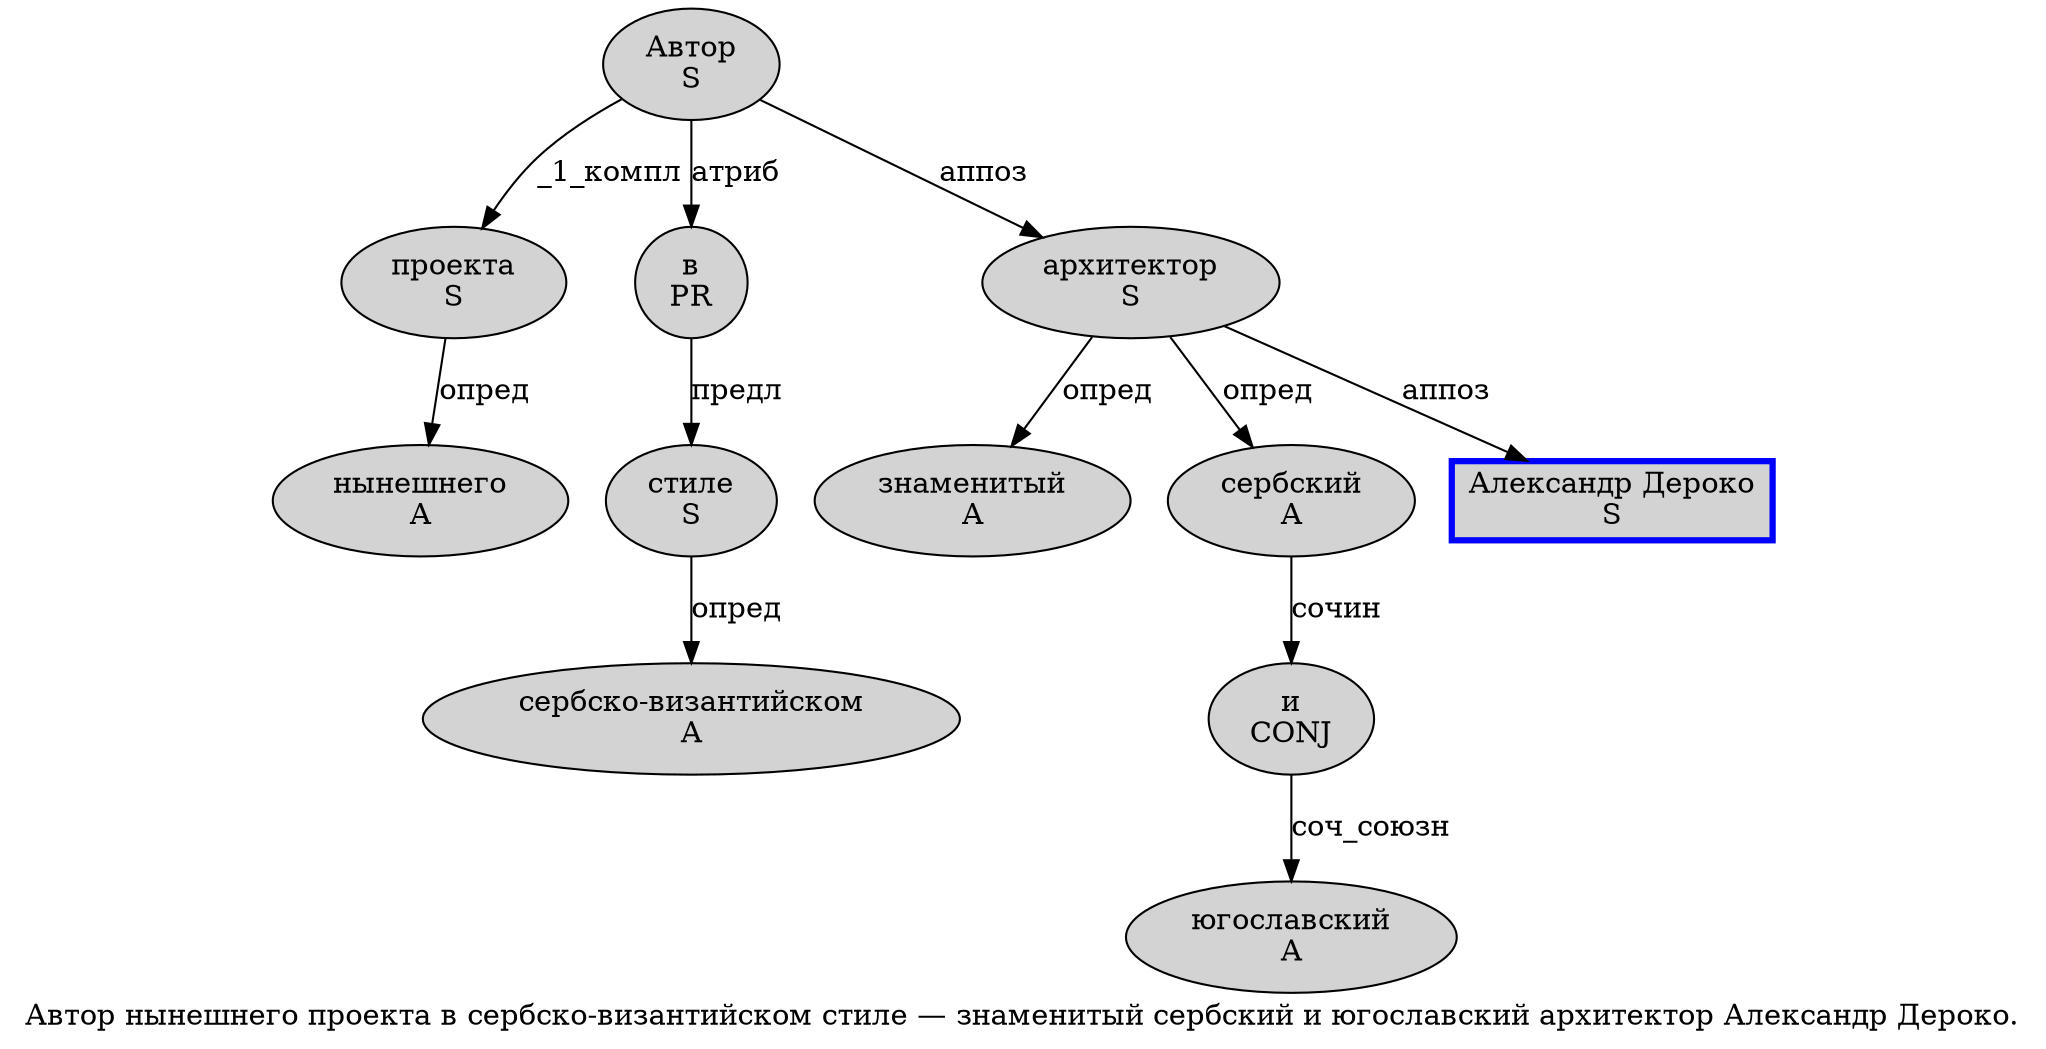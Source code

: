 digraph SENTENCE_762 {
	graph [label="Автор нынешнего проекта в сербско-византийском стиле — знаменитый сербский и югославский архитектор Александр Дероко."]
	node [style=filled]
		0 [label="Автор
S" color="" fillcolor=lightgray penwidth=1 shape=ellipse]
		1 [label="нынешнего
A" color="" fillcolor=lightgray penwidth=1 shape=ellipse]
		2 [label="проекта
S" color="" fillcolor=lightgray penwidth=1 shape=ellipse]
		3 [label="в
PR" color="" fillcolor=lightgray penwidth=1 shape=ellipse]
		4 [label="сербско-византийском
A" color="" fillcolor=lightgray penwidth=1 shape=ellipse]
		5 [label="стиле
S" color="" fillcolor=lightgray penwidth=1 shape=ellipse]
		7 [label="знаменитый
A" color="" fillcolor=lightgray penwidth=1 shape=ellipse]
		8 [label="сербский
A" color="" fillcolor=lightgray penwidth=1 shape=ellipse]
		9 [label="и
CONJ" color="" fillcolor=lightgray penwidth=1 shape=ellipse]
		10 [label="югославский
A" color="" fillcolor=lightgray penwidth=1 shape=ellipse]
		11 [label="архитектор
S" color="" fillcolor=lightgray penwidth=1 shape=ellipse]
		12 [label="Александр Дероко
S" color=blue fillcolor=lightgray penwidth=3 shape=box]
			8 -> 9 [label="сочин"]
			2 -> 1 [label="опред"]
			0 -> 2 [label="_1_компл"]
			0 -> 3 [label="атриб"]
			0 -> 11 [label="аппоз"]
			9 -> 10 [label="соч_союзн"]
			5 -> 4 [label="опред"]
			11 -> 7 [label="опред"]
			11 -> 8 [label="опред"]
			11 -> 12 [label="аппоз"]
			3 -> 5 [label="предл"]
}